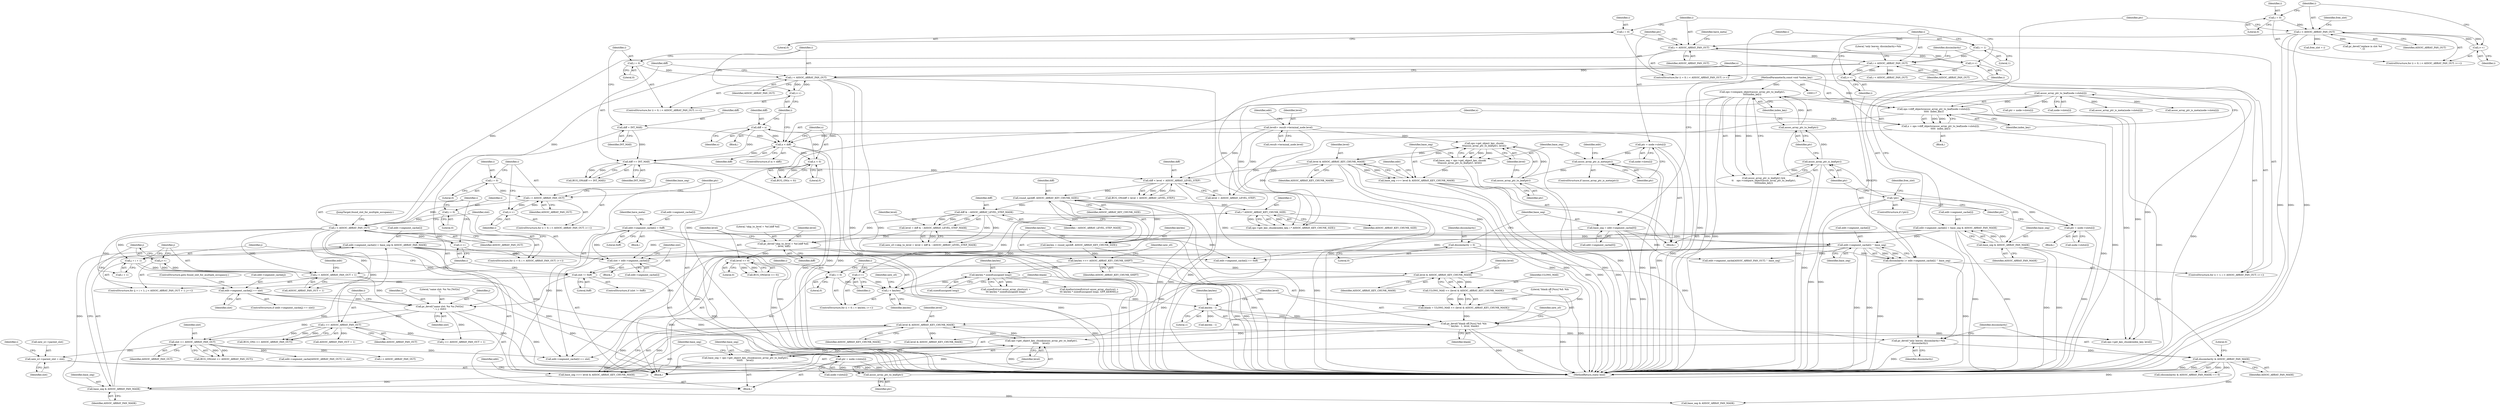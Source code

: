 digraph "0_linux_ea6789980fdaa610d7eb63602c746bf6ec70cd2b@pointer" {
"1000531" [label="(Call,new_n1->parent_slot = slot)"];
"1000528" [label="(Call,slot >= ASSOC_ARRAY_FAN_OUT)"];
"1000512" [label="(Call,pr_devel(\"same slot: %x %x [%02x]\n\", i, j, slot))"];
"1000472" [label="(Call,i < ASSOC_ARRAY_FAN_OUT)"];
"1000475" [label="(Call,i++)"];
"1000469" [label="(Call,i = 0)"];
"1000310" [label="(Call,i < ASSOC_ARRAY_FAN_OUT)"];
"1000307" [label="(Call,i = 0)"];
"1000313" [label="(Call,i++)"];
"1000178" [label="(Call,i < ASSOC_ARRAY_FAN_OUT)"];
"1000181" [label="(Call,i++)"];
"1000175" [label="(Call,i = 0)"];
"1000378" [label="(Call,i < ASSOC_ARRAY_FAN_OUT)"];
"1000375" [label="(Call,i = 1)"];
"1000381" [label="(Call,i++)"];
"1001198" [label="(Call,i < ASSOC_ARRAY_FAN_OUT)"];
"1001201" [label="(Call,i++)"];
"1001195" [label="(Call,i = 0)"];
"1001010" [label="(Call,i < ASSOC_ARRAY_FAN_OUT)"];
"1001007" [label="(Call,i = 0)"];
"1001013" [label="(Call,i++)"];
"1000495" [label="(Call,j < ASSOC_ARRAY_FAN_OUT + 1)"];
"1000490" [label="(Call,j = i + 1)"];
"1000500" [label="(Call,j++)"];
"1000503" [label="(Call,edit->segment_cache[j] == slot)"];
"1000486" [label="(Call,slot != 0xff)"];
"1000478" [label="(Call,slot = edit->segment_cache[i])"];
"1001222" [label="(Call,edit->segment_cache[i] = base_seg & ASSOC_ARRAY_FAN_MASK)"];
"1001228" [label="(Call,base_seg & ASSOC_ARRAY_FAN_MASK)"];
"1001217" [label="(Call,base_seg >>= level & ASSOC_ARRAY_KEY_CHUNK_MASK)"];
"1001211" [label="(Call,base_seg = ops->get_object_key_chunk(assoc_array_ptr_to_leaf(ptr),\n\t\t\t\t\t\t     level))"];
"1001213" [label="(Call,ops->get_object_key_chunk(assoc_array_ptr_to_leaf(ptr),\n\t\t\t\t\t\t     level))"];
"1001214" [label="(Call,assoc_array_ptr_to_leaf(ptr))"];
"1001204" [label="(Call,ptr = node->slots[i])"];
"1001020" [label="(Call,assoc_array_ptr_to_leaf(node->slots[i]))"];
"1001219" [label="(Call,level & ASSOC_ARRAY_KEY_CHUNK_MASK)"];
"1001175" [label="(Call,level & ASSOC_ARRAY_KEY_CHUNK_MASK)"];
"1001148" [label="(Call,level <= 0)"];
"1001143" [label="(Call,pr_devel(\"skip_to_level = %d [diff %d]\n\", level, diff))"];
"1001138" [label="(Call,level = diff & ~ASSOC_ARRAY_LEVEL_STEP_MASK)"];
"1001140" [label="(Call,diff & ~ASSOC_ARRAY_LEVEL_STEP_MASK)"];
"1001051" [label="(Call,round_up(diff, ASSOC_ARRAY_KEY_CHUNK_SIZE))"];
"1001044" [label="(Call,diff < level + ASSOC_ARRAY_LEVEL_STEP)"];
"1001040" [label="(Call,diff == INT_MAX)"];
"1001003" [label="(Call,diff = INT_MAX)"];
"1001028" [label="(Call,x < diff)"];
"1001017" [label="(Call,x = ops->diff_objects(assoc_array_ptr_to_leaf(node->slots[i]),\n\t\t\t\t\t  index_key))"];
"1001019" [label="(Call,ops->diff_objects(assoc_array_ptr_to_leaf(node->slots[i]),\n\t\t\t\t\t  index_key))"];
"1000203" [label="(Call,ops->compare_object(assoc_array_ptr_to_leaf(ptr),\n\t\t\t\t\tindex_key))"];
"1000204" [label="(Call,assoc_array_ptr_to_leaf(ptr))"];
"1000201" [label="(Call,assoc_array_ptr_is_leaf(ptr))"];
"1000192" [label="(Call,!ptr)"];
"1000184" [label="(Call,ptr = node->slots[i])"];
"1000120" [label="(MethodParameterIn,const void *index_key)"];
"1001036" [label="(Call,diff = x)"];
"1001033" [label="(Call,x < 0)"];
"1000346" [label="(Call,level & ASSOC_ARRAY_KEY_CHUNK_MASK)"];
"1000340" [label="(Call,ops->get_object_key_chunk(\n\t\t\tassoc_array_ptr_to_leaf(ptr), level))"];
"1000341" [label="(Call,assoc_array_ptr_to_leaf(ptr))"];
"1000324" [label="(Call,assoc_array_ptr_is_meta(ptr))"];
"1000316" [label="(Call,ptr = node->slots[i])"];
"1000149" [label="(Call,level\t= result->terminal_node.level)"];
"1001178" [label="(Call,pr_devel(\"blank off [%zu] %d: %lx\n\", keylen - 1, level, blank))"];
"1001180" [label="(Call,keylen - 1)"];
"1001155" [label="(Call,i < keylen)"];
"1001158" [label="(Call,i++)"];
"1001168" [label="(Call,i * ASSOC_ARRAY_KEY_CHUNK_SIZE)"];
"1001152" [label="(Call,i = 0)"];
"1001063" [label="(Call,keylen * sizeof(unsigned long))"];
"1001054" [label="(Call,keylen >>= ASSOC_ARRAY_KEY_CHUNK_SHIFT)"];
"1001049" [label="(Call,keylen = round_up(diff, ASSOC_ARRAY_KEY_CHUNK_SIZE))"];
"1001171" [label="(Call,blank = ULONG_MAX << (level & ASSOC_ARRAY_KEY_CHUNK_MASK))"];
"1001173" [label="(Call,ULONG_MAX << (level & ASSOC_ARRAY_KEY_CHUNK_MASK))"];
"1000397" [label="(Call,dissimilarity & ASSOC_ARRAY_FAN_MASK)"];
"1000392" [label="(Call,pr_devel(\"only leaves; dissimilarity=%lx\n\", dissimilarity))"];
"1000364" [label="(Call,dissimilarity = 0)"];
"1000383" [label="(Call,dissimilarity |= edit->segment_cache[i] ^ base_seg)"];
"1000385" [label="(Call,edit->segment_cache[i] ^ base_seg)"];
"1000327" [label="(Call,edit->segment_cache[i] = 0xff)"];
"1000349" [label="(Call,edit->segment_cache[i] = base_seg & ASSOC_ARRAY_FAN_MASK)"];
"1000355" [label="(Call,base_seg & ASSOC_ARRAY_FAN_MASK)"];
"1000344" [label="(Call,base_seg >>= level & ASSOC_ARRAY_KEY_CHUNK_MASK)"];
"1000338" [label="(Call,base_seg = ops->get_object_key_chunk(\n\t\t\tassoc_array_ptr_to_leaf(ptr), level))"];
"1000367" [label="(Call,base_seg = edit->segment_cache[0])"];
"1000518" [label="(Call,i >= ASSOC_ARRAY_FAN_OUT)"];
"1000309" [label="(Literal,0)"];
"1000379" [label="(Identifier,i)"];
"1001168" [label="(Call,i * ASSOC_ARRAY_KEY_CHUNK_SIZE)"];
"1000339" [label="(Identifier,base_seg)"];
"1000311" [label="(Identifier,i)"];
"1000386" [label="(Call,edit->segment_cache[i])"];
"1000516" [label="(Identifier,slot)"];
"1000333" [label="(Literal,0xff)"];
"1000376" [label="(Identifier,i)"];
"1001006" [label="(ControlStructure,for (i = 0; i < ASSOC_ARRAY_FAN_OUT; i++))"];
"1001238" [label="(Call,level & ASSOC_ARRAY_KEY_CHUNK_MASK)"];
"1000486" [label="(Call,slot != 0xff)"];
"1000193" [label="(Identifier,ptr)"];
"1001039" [label="(Call,BUG_ON(diff == INT_MAX))"];
"1001217" [label="(Call,base_seg >>= level & ASSOC_ARRAY_KEY_CHUNK_MASK)"];
"1000183" [label="(Block,)"];
"1000186" [label="(Call,node->slots[i])"];
"1001055" [label="(Identifier,keylen)"];
"1001157" [label="(Identifier,keylen)"];
"1000666" [label="(Call,edit->segment_cache[ASSOC_ARRAY_FAN_OUT] != slot)"];
"1001228" [label="(Call,base_seg & ASSOC_ARRAY_FAN_MASK)"];
"1000335" [label="(Identifier,have_meta)"];
"1001053" [label="(Identifier,ASSOC_ARRAY_KEY_CHUNK_SIZE)"];
"1000330" [label="(Identifier,edit)"];
"1001144" [label="(Literal,\"skip_to_level = %d [diff %d]\n\")"];
"1001145" [label="(Identifier,level)"];
"1001026" [label="(Identifier,index_key)"];
"1000150" [label="(Identifier,level)"];
"1001010" [label="(Call,i < ASSOC_ARRAY_FAN_OUT)"];
"1000382" [label="(Identifier,i)"];
"1000364" [label="(Call,dissimilarity = 0)"];
"1001148" [label="(Call,level <= 0)"];
"1000318" [label="(Call,node->slots[i])"];
"1000346" [label="(Call,level & ASSOC_ARRAY_KEY_CHUNK_MASK)"];
"1001223" [label="(Call,edit->segment_cache[i])"];
"1000374" [label="(ControlStructure,for (i = 1; i < ASSOC_ARRAY_FAN_OUT; i++))"];
"1001194" [label="(ControlStructure,for (i = 0; i < ASSOC_ARRAY_FAN_OUT; i++))"];
"1000181" [label="(Call,i++)"];
"1001219" [label="(Call,level & ASSOC_ARRAY_KEY_CHUNK_MASK)"];
"1000159" [label="(Identifier,edit)"];
"1000343" [label="(Identifier,level)"];
"1001051" [label="(Call,round_up(diff, ASSOC_ARRAY_KEY_CHUNK_SIZE))"];
"1000512" [label="(Call,pr_devel(\"same slot: %x %x [%02x]\n\", i, j, slot))"];
"1001152" [label="(Call,i = 0)"];
"1001146" [label="(Identifier,diff)"];
"1001017" [label="(Call,x = ops->diff_objects(assoc_array_ptr_to_leaf(node->slots[i]),\n\t\t\t\t\t  index_key))"];
"1000517" [label="(Call,BUG_ON(i >= ASSOC_ARRAY_FAN_OUT))"];
"1001173" [label="(Call,ULONG_MAX << (level & ASSOC_ARRAY_KEY_CHUNK_MASK))"];
"1000341" [label="(Call,assoc_array_ptr_to_leaf(ptr))"];
"1001064" [label="(Identifier,keylen)"];
"1000500" [label="(Call,j++)"];
"1001155" [label="(Call,i < keylen)"];
"1000916" [label="(Call,i < ASSOC_ARRAY_FAN_OUT)"];
"1000120" [label="(MethodParameterIn,const void *index_key)"];
"1001158" [label="(Call,i++)"];
"1000488" [label="(Literal,0xff)"];
"1000179" [label="(Identifier,i)"];
"1001215" [label="(Identifier,ptr)"];
"1001019" [label="(Call,ops->diff_objects(assoc_array_ptr_to_leaf(node->slots[i]),\n\t\t\t\t\t  index_key))"];
"1000546" [label="(Call,assoc_array_ptr_is_meta(node->slots[i]))"];
"1001033" [label="(Call,x < 0)"];
"1000739" [label="(Call,edit->segment_cache[i] == 0xff)"];
"1000205" [label="(Identifier,ptr)"];
"1000201" [label="(Call,assoc_array_ptr_is_leaf(ptr))"];
"1000202" [label="(Identifier,ptr)"];
"1001003" [label="(Call,diff = INT_MAX)"];
"1001177" [label="(Identifier,ASSOC_ARRAY_KEY_CHUNK_MASK)"];
"1000404" [label="(Call,edit->segment_cache[ASSOC_ARRAY_FAN_OUT] ^ base_seg)"];
"1001049" [label="(Call,keylen = round_up(diff, ASSOC_ARRAY_KEY_CHUNK_SIZE))"];
"1000347" [label="(Identifier,level)"];
"1000540" [label="(Call,i < ASSOC_ARRAY_FAN_OUT)"];
"1000192" [label="(Call,!ptr)"];
"1000503" [label="(Call,edit->segment_cache[j] == slot)"];
"1001014" [label="(Identifier,i)"];
"1000491" [label="(Identifier,j)"];
"1000470" [label="(Identifier,i)"];
"1000472" [label="(Call,i < ASSOC_ARRAY_FAN_OUT)"];
"1000326" [label="(Block,)"];
"1000504" [label="(Call,edit->segment_cache[j])"];
"1000398" [label="(Identifier,dissimilarity)"];
"1001018" [label="(Identifier,x)"];
"1000393" [label="(Literal,\"only leaves; dissimilarity=%lx\n\")"];
"1000487" [label="(Identifier,slot)"];
"1001143" [label="(Call,pr_devel(\"skip_to_level = %d [diff %d]\n\", level, diff))"];
"1000237" [label="(Identifier,free_slot)"];
"1001211" [label="(Call,base_seg = ops->get_object_key_chunk(assoc_array_ptr_to_leaf(ptr),\n\t\t\t\t\t\t     level))"];
"1000352" [label="(Identifier,edit)"];
"1000383" [label="(Call,dissimilarity |= edit->segment_cache[i] ^ base_seg)"];
"1001214" [label="(Call,assoc_array_ptr_to_leaf(ptr))"];
"1000315" [label="(Block,)"];
"1001041" [label="(Identifier,diff)"];
"1000175" [label="(Call,i = 0)"];
"1000206" [label="(Identifier,index_key)"];
"1000338" [label="(Call,base_seg = ops->get_object_key_chunk(\n\t\t\tassoc_array_ptr_to_leaf(ptr), level))"];
"1001056" [label="(Identifier,ASSOC_ARRAY_KEY_CHUNK_SHIFT)"];
"1001156" [label="(Identifier,i)"];
"1000355" [label="(Call,base_seg & ASSOC_ARRAY_FAN_MASK)"];
"1001199" [label="(Identifier,i)"];
"1000506" [label="(Identifier,edit)"];
"1000485" [label="(ControlStructure,if (slot != 0xff))"];
"1001220" [label="(Identifier,level)"];
"1001202" [label="(Identifier,i)"];
"1000476" [label="(Identifier,i)"];
"1001147" [label="(Call,BUG_ON(level <= 0))"];
"1001197" [label="(Literal,0)"];
"1001043" [label="(Call,BUG_ON(diff < level + ASSOC_ARRAY_LEVEL_STEP))"];
"1001042" [label="(Identifier,INT_MAX)"];
"1001065" [label="(Call,sizeof(unsigned long))"];
"1000528" [label="(Call,slot >= ASSOC_ARRAY_FAN_OUT)"];
"1000312" [label="(Identifier,ASSOC_ARRAY_FAN_OUT)"];
"1000480" [label="(Call,edit->segment_cache[i])"];
"1001178" [label="(Call,pr_devel(\"blank off [%zu] %d: %lx\n\", keylen - 1, level, blank))"];
"1000359" [label="(Identifier,have_meta)"];
"1000502" [label="(ControlStructure,if (edit->segment_cache[j] == slot))"];
"1001176" [label="(Identifier,level)"];
"1001038" [label="(Identifier,x)"];
"1001195" [label="(Call,i = 0)"];
"1000535" [label="(Identifier,slot)"];
"1001201" [label="(Call,i++)"];
"1000196" [label="(Identifier,free_slot)"];
"1000477" [label="(Block,)"];
"1000394" [label="(Identifier,dissimilarity)"];
"1000527" [label="(Call,BUG_ON(slot >= ASSOC_ARRAY_FAN_OUT))"];
"1001183" [label="(Identifier,level)"];
"1000349" [label="(Call,edit->segment_cache[i] = base_seg & ASSOC_ARRAY_FAN_MASK)"];
"1001251" [label="(MethodReturn,static bool)"];
"1000518" [label="(Call,i >= ASSOC_ARRAY_FAN_OUT)"];
"1001190" [label="(Call,keylen - 1)"];
"1001172" [label="(Identifier,blank)"];
"1000377" [label="(Literal,1)"];
"1001054" [label="(Call,keylen >>= ASSOC_ARRAY_KEY_CHUNK_SHIFT)"];
"1001034" [label="(Identifier,x)"];
"1000532" [label="(Call,new_n1->parent_slot)"];
"1001150" [label="(Literal,0)"];
"1000316" [label="(Call,ptr = node->slots[i])"];
"1000368" [label="(Identifier,base_seg)"];
"1001216" [label="(Identifier,level)"];
"1000182" [label="(Identifier,i)"];
"1001063" [label="(Call,keylen * sizeof(unsigned long))"];
"1001213" [label="(Call,ops->get_object_key_chunk(assoc_array_ptr_to_leaf(ptr),\n\t\t\t\t\t\t     level))"];
"1001181" [label="(Identifier,keylen)"];
"1000469" [label="(Call,i = 0)"];
"1000490" [label="(Call,j = i + 1)"];
"1000530" [label="(Identifier,ASSOC_ARRAY_FAN_OUT)"];
"1000489" [label="(ControlStructure,for (j = i + 1; j < ASSOC_ARRAY_FAN_OUT + 1; j++))"];
"1001188" [label="(Identifier,new_s0)"];
"1001036" [label="(Call,diff = x)"];
"1000514" [label="(Identifier,i)"];
"1000327" [label="(Call,edit->segment_cache[i] = 0xff)"];
"1000344" [label="(Call,base_seg >>= level & ASSOC_ARRAY_KEY_CHUNK_MASK)"];
"1001134" [label="(Call,new_s0->skip_to_level = level = diff & ~ASSOC_ARRAY_LEVEL_STEP_MASK)"];
"1000185" [label="(Identifier,ptr)"];
"1001169" [label="(Identifier,i)"];
"1000524" [label="(Call,ASSOC_ARRAY_FAN_OUT + 1)"];
"1001020" [label="(Call,assoc_array_ptr_to_leaf(node->slots[i]))"];
"1001052" [label="(Identifier,diff)"];
"1000492" [label="(Call,i + 1)"];
"1000340" [label="(Call,ops->get_object_key_chunk(\n\t\t\tassoc_array_ptr_to_leaf(ptr), level))"];
"1001179" [label="(Literal,\"blank off [%zu] %d: %lx\n\")"];
"1000400" [label="(Literal,0)"];
"1001196" [label="(Identifier,i)"];
"1001007" [label="(Call,i = 0)"];
"1001037" [label="(Identifier,diff)"];
"1000350" [label="(Call,edit->segment_cache[i])"];
"1000342" [label="(Identifier,ptr)"];
"1000356" [label="(Identifier,base_seg)"];
"1001232" [label="(Identifier,base_seg)"];
"1000122" [label="(Block,)"];
"1001151" [label="(ControlStructure,for (i = 0; i < keylen; i++))"];
"1001050" [label="(Identifier,keylen)"];
"1000531" [label="(Call,new_n1->parent_slot = slot)"];
"1000204" [label="(Call,assoc_array_ptr_to_leaf(ptr))"];
"1000177" [label="(Literal,0)"];
"1001154" [label="(Literal,0)"];
"1000381" [label="(Call,i++)"];
"1000497" [label="(Call,ASSOC_ARRAY_FAN_OUT + 1)"];
"1000399" [label="(Identifier,ASSOC_ARRAY_FAN_MASK)"];
"1000509" [label="(Identifier,slot)"];
"1000522" [label="(Call,j >= ASSOC_ARRAY_FAN_OUT + 1)"];
"1001203" [label="(Block,)"];
"1000357" [label="(Identifier,ASSOC_ARRAY_FAN_MASK)"];
"1000184" [label="(Call,ptr = node->slots[i])"];
"1001198" [label="(Call,i < ASSOC_ARRAY_FAN_OUT)"];
"1000473" [label="(Identifier,i)"];
"1001060" [label="(Call,sizeof(struct assoc_array_shortcut) +\n\t\t\t keylen * sizeof(unsigned long))"];
"1000520" [label="(Identifier,ASSOC_ARRAY_FAN_OUT)"];
"1000511" [label="(JumpTarget,found_slot_for_multiple_occupancy:)"];
"1000195" [label="(Call,free_slot = i)"];
"1001012" [label="(Identifier,ASSOC_ARRAY_FAN_OUT)"];
"1000314" [label="(Identifier,i)"];
"1000174" [label="(ControlStructure,for (i = 0; i < ASSOC_ARRAY_FAN_OUT; i++))"];
"1000208" [label="(Call,pr_devel(\"replace in slot %d\n\", i))"];
"1000474" [label="(Identifier,ASSOC_ARRAY_FAN_OUT)"];
"1001045" [label="(Identifier,diff)"];
"1000308" [label="(Identifier,i)"];
"1000324" [label="(Call,assoc_array_ptr_is_meta(ptr))"];
"1000519" [label="(Identifier,i)"];
"1001218" [label="(Identifier,base_seg)"];
"1001140" [label="(Call,diff & ~ASSOC_ARRAY_LEVEL_STEP_MASK)"];
"1000397" [label="(Call,dissimilarity & ASSOC_ARRAY_FAN_MASK)"];
"1000538" [label="(Identifier,i)"];
"1000496" [label="(Identifier,j)"];
"1000191" [label="(ControlStructure,if (!ptr))"];
"1001032" [label="(Call,BUG_ON(x < 0))"];
"1000323" [label="(ControlStructure,if (assoc_array_ptr_is_meta(ptr)))"];
"1001163" [label="(Identifier,new_s0)"];
"1000605" [label="(Call,assoc_array_ptr_is_meta(node->slots[i]))"];
"1000149" [label="(Call,level\t= result->terminal_node.level)"];
"1001221" [label="(Identifier,ASSOC_ARRAY_KEY_CHUNK_MASK)"];
"1000151" [label="(Call,result->terminal_node.level)"];
"1000365" [label="(Identifier,dissimilarity)"];
"1001180" [label="(Call,keylen - 1)"];
"1001011" [label="(Identifier,i)"];
"1000479" [label="(Identifier,slot)"];
"1001205" [label="(Identifier,ptr)"];
"1000313" [label="(Call,i++)"];
"1001233" [label="(Call,ops->get_key_chunk(index_key, level))"];
"1001142" [label="(Identifier,~ASSOC_ARRAY_LEVEL_STEP_MASK)"];
"1000366" [label="(Literal,0)"];
"1001030" [label="(Identifier,diff)"];
"1000513" [label="(Literal,\"same slot: %x %x [%02x]\n\")"];
"1000369" [label="(Call,edit->segment_cache[0])"];
"1001225" [label="(Identifier,edit)"];
"1001166" [label="(Call,ops->get_key_chunk(index_key, i * ASSOC_ARRAY_KEY_CHUNK_SIZE))"];
"1001141" [label="(Identifier,diff)"];
"1001200" [label="(Identifier,ASSOC_ARRAY_FAN_OUT)"];
"1001013" [label="(Call,i++)"];
"1000203" [label="(Call,ops->compare_object(assoc_array_ptr_to_leaf(ptr),\n\t\t\t\t\tindex_key))"];
"1001009" [label="(Literal,0)"];
"1001230" [label="(Identifier,ASSOC_ARRAY_FAN_MASK)"];
"1000495" [label="(Call,j < ASSOC_ARRAY_FAN_OUT + 1)"];
"1001212" [label="(Identifier,base_seg)"];
"1001029" [label="(Identifier,x)"];
"1001184" [label="(Identifier,blank)"];
"1000317" [label="(Identifier,ptr)"];
"1001247" [label="(Call,base_seg & ASSOC_ARRAY_FAN_MASK)"];
"1000348" [label="(Identifier,ASSOC_ARRAY_KEY_CHUNK_MASK)"];
"1001149" [label="(Identifier,level)"];
"1000747" [label="(Call,ptr = node->slots[i])"];
"1001031" [label="(Block,)"];
"1000510" [label="(ControlStructure,goto found_slot_for_multiple_occupancy;)"];
"1000515" [label="(Identifier,j)"];
"1000380" [label="(Identifier,ASSOC_ARRAY_FAN_OUT)"];
"1001138" [label="(Call,level = diff & ~ASSOC_ARRAY_LEVEL_STEP_MASK)"];
"1000306" [label="(ControlStructure,for (i = 0; i < ASSOC_ARRAY_FAN_OUT; i++))"];
"1001222" [label="(Call,edit->segment_cache[i] = base_seg & ASSOC_ARRAY_FAN_MASK)"];
"1000176" [label="(Identifier,i)"];
"1001035" [label="(Literal,0)"];
"1001021" [label="(Call,node->slots[i])"];
"1000529" [label="(Identifier,slot)"];
"1000385" [label="(Call,edit->segment_cache[i] ^ base_seg)"];
"1001028" [label="(Call,x < diff)"];
"1001171" [label="(Call,blank = ULONG_MAX << (level & ASSOC_ARRAY_KEY_CHUNK_MASK))"];
"1001182" [label="(Literal,1)"];
"1001159" [label="(Identifier,i)"];
"1000180" [label="(Identifier,ASSOC_ARRAY_FAN_OUT)"];
"1000325" [label="(Identifier,ptr)"];
"1000391" [label="(Identifier,base_seg)"];
"1001015" [label="(Block,)"];
"1000378" [label="(Call,i < ASSOC_ARRAY_FAN_OUT)"];
"1001175" [label="(Call,level & ASSOC_ARRAY_KEY_CHUNK_MASK)"];
"1000478" [label="(Call,slot = edit->segment_cache[i])"];
"1001044" [label="(Call,diff < level + ASSOC_ARRAY_LEVEL_STEP)"];
"1000384" [label="(Identifier,dissimilarity)"];
"1000178" [label="(Call,i < ASSOC_ARRAY_FAN_OUT)"];
"1001170" [label="(Identifier,ASSOC_ARRAY_KEY_CHUNK_SIZE)"];
"1001229" [label="(Identifier,base_seg)"];
"1001204" [label="(Call,ptr = node->slots[i])"];
"1000396" [label="(Call,(dissimilarity & ASSOC_ARRAY_FAN_MASK) == 0)"];
"1000375" [label="(Call,i = 1)"];
"1000307" [label="(Call,i = 0)"];
"1000468" [label="(ControlStructure,for (i = 0; i < ASSOC_ARRAY_FAN_OUT; i++))"];
"1000328" [label="(Call,edit->segment_cache[i])"];
"1000367" [label="(Call,base_seg = edit->segment_cache[0])"];
"1000613" [label="(Call,edit->segment_cache[i] == slot)"];
"1000501" [label="(Identifier,j)"];
"1001046" [label="(Call,level + ASSOC_ARRAY_LEVEL_STEP)"];
"1001058" [label="(Identifier,new_s0)"];
"1001004" [label="(Identifier,diff)"];
"1000471" [label="(Literal,0)"];
"1001040" [label="(Call,diff == INT_MAX)"];
"1001005" [label="(Identifier,INT_MAX)"];
"1001027" [label="(ControlStructure,if (x < diff))"];
"1001059" [label="(Call,kzalloc(sizeof(struct assoc_array_shortcut) +\n\t\t\t keylen * sizeof(unsigned long), GFP_KERNEL))"];
"1001008" [label="(Identifier,i)"];
"1001206" [label="(Call,node->slots[i])"];
"1000475" [label="(Call,i++)"];
"1001139" [label="(Identifier,level)"];
"1001174" [label="(Identifier,ULONG_MAX)"];
"1000310" [label="(Call,i < ASSOC_ARRAY_FAN_OUT)"];
"1001153" [label="(Identifier,i)"];
"1000200" [label="(Call,assoc_array_ptr_is_leaf(ptr) &&\n\t\t    ops->compare_object(assoc_array_ptr_to_leaf(ptr),\n\t\t\t\t\tindex_key))"];
"1000345" [label="(Identifier,base_seg)"];
"1000392" [label="(Call,pr_devel(\"only leaves; dissimilarity=%lx\n\", dissimilarity))"];
"1000531" -> "1000122"  [label="AST: "];
"1000531" -> "1000535"  [label="CFG: "];
"1000532" -> "1000531"  [label="AST: "];
"1000535" -> "1000531"  [label="AST: "];
"1000538" -> "1000531"  [label="CFG: "];
"1000531" -> "1001251"  [label="DDG: "];
"1000528" -> "1000531"  [label="DDG: "];
"1000528" -> "1000527"  [label="AST: "];
"1000528" -> "1000530"  [label="CFG: "];
"1000529" -> "1000528"  [label="AST: "];
"1000530" -> "1000528"  [label="AST: "];
"1000527" -> "1000528"  [label="CFG: "];
"1000528" -> "1000527"  [label="DDG: "];
"1000528" -> "1000527"  [label="DDG: "];
"1000512" -> "1000528"  [label="DDG: "];
"1000518" -> "1000528"  [label="DDG: "];
"1000528" -> "1000540"  [label="DDG: "];
"1000528" -> "1000613"  [label="DDG: "];
"1000528" -> "1000666"  [label="DDG: "];
"1000512" -> "1000122"  [label="AST: "];
"1000512" -> "1000516"  [label="CFG: "];
"1000513" -> "1000512"  [label="AST: "];
"1000514" -> "1000512"  [label="AST: "];
"1000515" -> "1000512"  [label="AST: "];
"1000516" -> "1000512"  [label="AST: "];
"1000519" -> "1000512"  [label="CFG: "];
"1000512" -> "1001251"  [label="DDG: "];
"1000472" -> "1000512"  [label="DDG: "];
"1000495" -> "1000512"  [label="DDG: "];
"1000503" -> "1000512"  [label="DDG: "];
"1000486" -> "1000512"  [label="DDG: "];
"1000512" -> "1000518"  [label="DDG: "];
"1000512" -> "1000522"  [label="DDG: "];
"1000472" -> "1000468"  [label="AST: "];
"1000472" -> "1000474"  [label="CFG: "];
"1000473" -> "1000472"  [label="AST: "];
"1000474" -> "1000472"  [label="AST: "];
"1000479" -> "1000472"  [label="CFG: "];
"1000511" -> "1000472"  [label="CFG: "];
"1000475" -> "1000472"  [label="DDG: "];
"1000469" -> "1000472"  [label="DDG: "];
"1000310" -> "1000472"  [label="DDG: "];
"1000378" -> "1000472"  [label="DDG: "];
"1001198" -> "1000472"  [label="DDG: "];
"1000472" -> "1000475"  [label="DDG: "];
"1000472" -> "1000490"  [label="DDG: "];
"1000472" -> "1000492"  [label="DDG: "];
"1000472" -> "1000495"  [label="DDG: "];
"1000472" -> "1000497"  [label="DDG: "];
"1000472" -> "1000518"  [label="DDG: "];
"1000475" -> "1000468"  [label="AST: "];
"1000475" -> "1000476"  [label="CFG: "];
"1000476" -> "1000475"  [label="AST: "];
"1000473" -> "1000475"  [label="CFG: "];
"1000469" -> "1000468"  [label="AST: "];
"1000469" -> "1000471"  [label="CFG: "];
"1000470" -> "1000469"  [label="AST: "];
"1000471" -> "1000469"  [label="AST: "];
"1000473" -> "1000469"  [label="CFG: "];
"1000310" -> "1000306"  [label="AST: "];
"1000310" -> "1000312"  [label="CFG: "];
"1000311" -> "1000310"  [label="AST: "];
"1000312" -> "1000310"  [label="AST: "];
"1000317" -> "1000310"  [label="CFG: "];
"1000359" -> "1000310"  [label="CFG: "];
"1000307" -> "1000310"  [label="DDG: "];
"1000313" -> "1000310"  [label="DDG: "];
"1000178" -> "1000310"  [label="DDG: "];
"1000310" -> "1000313"  [label="DDG: "];
"1000310" -> "1000378"  [label="DDG: "];
"1000307" -> "1000306"  [label="AST: "];
"1000307" -> "1000309"  [label="CFG: "];
"1000308" -> "1000307"  [label="AST: "];
"1000309" -> "1000307"  [label="AST: "];
"1000311" -> "1000307"  [label="CFG: "];
"1000313" -> "1000306"  [label="AST: "];
"1000313" -> "1000314"  [label="CFG: "];
"1000314" -> "1000313"  [label="AST: "];
"1000311" -> "1000313"  [label="CFG: "];
"1000178" -> "1000174"  [label="AST: "];
"1000178" -> "1000180"  [label="CFG: "];
"1000179" -> "1000178"  [label="AST: "];
"1000180" -> "1000178"  [label="AST: "];
"1000185" -> "1000178"  [label="CFG: "];
"1000237" -> "1000178"  [label="CFG: "];
"1000178" -> "1001251"  [label="DDG: "];
"1000178" -> "1001251"  [label="DDG: "];
"1000178" -> "1001251"  [label="DDG: "];
"1000181" -> "1000178"  [label="DDG: "];
"1000175" -> "1000178"  [label="DDG: "];
"1000178" -> "1000181"  [label="DDG: "];
"1000178" -> "1000195"  [label="DDG: "];
"1000178" -> "1000208"  [label="DDG: "];
"1000181" -> "1000174"  [label="AST: "];
"1000181" -> "1000182"  [label="CFG: "];
"1000182" -> "1000181"  [label="AST: "];
"1000179" -> "1000181"  [label="CFG: "];
"1000175" -> "1000174"  [label="AST: "];
"1000175" -> "1000177"  [label="CFG: "];
"1000176" -> "1000175"  [label="AST: "];
"1000177" -> "1000175"  [label="AST: "];
"1000179" -> "1000175"  [label="CFG: "];
"1000378" -> "1000374"  [label="AST: "];
"1000378" -> "1000380"  [label="CFG: "];
"1000379" -> "1000378"  [label="AST: "];
"1000380" -> "1000378"  [label="AST: "];
"1000384" -> "1000378"  [label="CFG: "];
"1000393" -> "1000378"  [label="CFG: "];
"1000375" -> "1000378"  [label="DDG: "];
"1000381" -> "1000378"  [label="DDG: "];
"1000378" -> "1000381"  [label="DDG: "];
"1000378" -> "1000916"  [label="DDG: "];
"1000378" -> "1001010"  [label="DDG: "];
"1000375" -> "1000374"  [label="AST: "];
"1000375" -> "1000377"  [label="CFG: "];
"1000376" -> "1000375"  [label="AST: "];
"1000377" -> "1000375"  [label="AST: "];
"1000379" -> "1000375"  [label="CFG: "];
"1000381" -> "1000374"  [label="AST: "];
"1000381" -> "1000382"  [label="CFG: "];
"1000382" -> "1000381"  [label="AST: "];
"1000379" -> "1000381"  [label="CFG: "];
"1001198" -> "1001194"  [label="AST: "];
"1001198" -> "1001200"  [label="CFG: "];
"1001199" -> "1001198"  [label="AST: "];
"1001200" -> "1001198"  [label="AST: "];
"1001205" -> "1001198"  [label="CFG: "];
"1001232" -> "1001198"  [label="CFG: "];
"1001201" -> "1001198"  [label="DDG: "];
"1001195" -> "1001198"  [label="DDG: "];
"1001010" -> "1001198"  [label="DDG: "];
"1001198" -> "1001201"  [label="DDG: "];
"1001201" -> "1001194"  [label="AST: "];
"1001201" -> "1001202"  [label="CFG: "];
"1001202" -> "1001201"  [label="AST: "];
"1001199" -> "1001201"  [label="CFG: "];
"1001195" -> "1001194"  [label="AST: "];
"1001195" -> "1001197"  [label="CFG: "];
"1001196" -> "1001195"  [label="AST: "];
"1001197" -> "1001195"  [label="AST: "];
"1001199" -> "1001195"  [label="CFG: "];
"1001010" -> "1001006"  [label="AST: "];
"1001010" -> "1001012"  [label="CFG: "];
"1001011" -> "1001010"  [label="AST: "];
"1001012" -> "1001010"  [label="AST: "];
"1001018" -> "1001010"  [label="CFG: "];
"1001041" -> "1001010"  [label="CFG: "];
"1001010" -> "1001251"  [label="DDG: "];
"1001010" -> "1001251"  [label="DDG: "];
"1001010" -> "1001251"  [label="DDG: "];
"1001007" -> "1001010"  [label="DDG: "];
"1001013" -> "1001010"  [label="DDG: "];
"1001010" -> "1001013"  [label="DDG: "];
"1001007" -> "1001006"  [label="AST: "];
"1001007" -> "1001009"  [label="CFG: "];
"1001008" -> "1001007"  [label="AST: "];
"1001009" -> "1001007"  [label="AST: "];
"1001011" -> "1001007"  [label="CFG: "];
"1001013" -> "1001006"  [label="AST: "];
"1001013" -> "1001014"  [label="CFG: "];
"1001014" -> "1001013"  [label="AST: "];
"1001011" -> "1001013"  [label="CFG: "];
"1000495" -> "1000489"  [label="AST: "];
"1000495" -> "1000497"  [label="CFG: "];
"1000496" -> "1000495"  [label="AST: "];
"1000497" -> "1000495"  [label="AST: "];
"1000506" -> "1000495"  [label="CFG: "];
"1000476" -> "1000495"  [label="CFG: "];
"1000495" -> "1001251"  [label="DDG: "];
"1000490" -> "1000495"  [label="DDG: "];
"1000500" -> "1000495"  [label="DDG: "];
"1000495" -> "1000500"  [label="DDG: "];
"1000490" -> "1000489"  [label="AST: "];
"1000490" -> "1000492"  [label="CFG: "];
"1000491" -> "1000490"  [label="AST: "];
"1000492" -> "1000490"  [label="AST: "];
"1000496" -> "1000490"  [label="CFG: "];
"1000490" -> "1001251"  [label="DDG: "];
"1000500" -> "1000489"  [label="AST: "];
"1000500" -> "1000501"  [label="CFG: "];
"1000501" -> "1000500"  [label="AST: "];
"1000496" -> "1000500"  [label="CFG: "];
"1000503" -> "1000502"  [label="AST: "];
"1000503" -> "1000509"  [label="CFG: "];
"1000504" -> "1000503"  [label="AST: "];
"1000509" -> "1000503"  [label="AST: "];
"1000510" -> "1000503"  [label="CFG: "];
"1000501" -> "1000503"  [label="CFG: "];
"1000503" -> "1001251"  [label="DDG: "];
"1000503" -> "1001251"  [label="DDG: "];
"1000486" -> "1000503"  [label="DDG: "];
"1000486" -> "1000485"  [label="AST: "];
"1000486" -> "1000488"  [label="CFG: "];
"1000487" -> "1000486"  [label="AST: "];
"1000488" -> "1000486"  [label="AST: "];
"1000491" -> "1000486"  [label="CFG: "];
"1000476" -> "1000486"  [label="CFG: "];
"1000486" -> "1001251"  [label="DDG: "];
"1000478" -> "1000486"  [label="DDG: "];
"1000478" -> "1000477"  [label="AST: "];
"1000478" -> "1000480"  [label="CFG: "];
"1000479" -> "1000478"  [label="AST: "];
"1000480" -> "1000478"  [label="AST: "];
"1000487" -> "1000478"  [label="CFG: "];
"1000478" -> "1001251"  [label="DDG: "];
"1001222" -> "1000478"  [label="DDG: "];
"1000327" -> "1000478"  [label="DDG: "];
"1000349" -> "1000478"  [label="DDG: "];
"1000385" -> "1000478"  [label="DDG: "];
"1001222" -> "1001203"  [label="AST: "];
"1001222" -> "1001228"  [label="CFG: "];
"1001223" -> "1001222"  [label="AST: "];
"1001228" -> "1001222"  [label="AST: "];
"1001202" -> "1001222"  [label="CFG: "];
"1001222" -> "1001251"  [label="DDG: "];
"1001222" -> "1000613"  [label="DDG: "];
"1001222" -> "1000739"  [label="DDG: "];
"1001228" -> "1001222"  [label="DDG: "];
"1001228" -> "1001222"  [label="DDG: "];
"1001228" -> "1001230"  [label="CFG: "];
"1001229" -> "1001228"  [label="AST: "];
"1001230" -> "1001228"  [label="AST: "];
"1001217" -> "1001228"  [label="DDG: "];
"1000397" -> "1001228"  [label="DDG: "];
"1001228" -> "1001247"  [label="DDG: "];
"1001217" -> "1001203"  [label="AST: "];
"1001217" -> "1001219"  [label="CFG: "];
"1001218" -> "1001217"  [label="AST: "];
"1001219" -> "1001217"  [label="AST: "];
"1001225" -> "1001217"  [label="CFG: "];
"1001211" -> "1001217"  [label="DDG: "];
"1001219" -> "1001217"  [label="DDG: "];
"1001219" -> "1001217"  [label="DDG: "];
"1001211" -> "1001203"  [label="AST: "];
"1001211" -> "1001213"  [label="CFG: "];
"1001212" -> "1001211"  [label="AST: "];
"1001213" -> "1001211"  [label="AST: "];
"1001218" -> "1001211"  [label="CFG: "];
"1001211" -> "1001251"  [label="DDG: "];
"1001213" -> "1001211"  [label="DDG: "];
"1001213" -> "1001211"  [label="DDG: "];
"1001213" -> "1001216"  [label="CFG: "];
"1001214" -> "1001213"  [label="AST: "];
"1001216" -> "1001213"  [label="AST: "];
"1001213" -> "1001251"  [label="DDG: "];
"1001214" -> "1001213"  [label="DDG: "];
"1001219" -> "1001213"  [label="DDG: "];
"1001178" -> "1001213"  [label="DDG: "];
"1001213" -> "1001219"  [label="DDG: "];
"1001214" -> "1001215"  [label="CFG: "];
"1001215" -> "1001214"  [label="AST: "];
"1001216" -> "1001214"  [label="CFG: "];
"1001204" -> "1001214"  [label="DDG: "];
"1001204" -> "1001203"  [label="AST: "];
"1001204" -> "1001206"  [label="CFG: "];
"1001205" -> "1001204"  [label="AST: "];
"1001206" -> "1001204"  [label="AST: "];
"1001212" -> "1001204"  [label="CFG: "];
"1001204" -> "1001251"  [label="DDG: "];
"1001020" -> "1001204"  [label="DDG: "];
"1001020" -> "1001019"  [label="AST: "];
"1001020" -> "1001021"  [label="CFG: "];
"1001021" -> "1001020"  [label="AST: "];
"1001026" -> "1001020"  [label="CFG: "];
"1001020" -> "1001251"  [label="DDG: "];
"1001020" -> "1000546"  [label="DDG: "];
"1001020" -> "1000605"  [label="DDG: "];
"1001020" -> "1000747"  [label="DDG: "];
"1001020" -> "1001019"  [label="DDG: "];
"1001219" -> "1001221"  [label="CFG: "];
"1001220" -> "1001219"  [label="AST: "];
"1001221" -> "1001219"  [label="AST: "];
"1001175" -> "1001219"  [label="DDG: "];
"1001219" -> "1001233"  [label="DDG: "];
"1001219" -> "1001238"  [label="DDG: "];
"1001175" -> "1001173"  [label="AST: "];
"1001175" -> "1001177"  [label="CFG: "];
"1001176" -> "1001175"  [label="AST: "];
"1001177" -> "1001175"  [label="AST: "];
"1001173" -> "1001175"  [label="CFG: "];
"1001175" -> "1001173"  [label="DDG: "];
"1001175" -> "1001173"  [label="DDG: "];
"1001148" -> "1001175"  [label="DDG: "];
"1000346" -> "1001175"  [label="DDG: "];
"1001175" -> "1001178"  [label="DDG: "];
"1001175" -> "1001238"  [label="DDG: "];
"1001148" -> "1001147"  [label="AST: "];
"1001148" -> "1001150"  [label="CFG: "];
"1001149" -> "1001148"  [label="AST: "];
"1001150" -> "1001148"  [label="AST: "];
"1001147" -> "1001148"  [label="CFG: "];
"1001148" -> "1001147"  [label="DDG: "];
"1001148" -> "1001147"  [label="DDG: "];
"1001143" -> "1001148"  [label="DDG: "];
"1001143" -> "1000122"  [label="AST: "];
"1001143" -> "1001146"  [label="CFG: "];
"1001144" -> "1001143"  [label="AST: "];
"1001145" -> "1001143"  [label="AST: "];
"1001146" -> "1001143"  [label="AST: "];
"1001149" -> "1001143"  [label="CFG: "];
"1001143" -> "1001251"  [label="DDG: "];
"1001143" -> "1001251"  [label="DDG: "];
"1001138" -> "1001143"  [label="DDG: "];
"1001140" -> "1001143"  [label="DDG: "];
"1001138" -> "1001134"  [label="AST: "];
"1001138" -> "1001140"  [label="CFG: "];
"1001139" -> "1001138"  [label="AST: "];
"1001140" -> "1001138"  [label="AST: "];
"1001134" -> "1001138"  [label="CFG: "];
"1001138" -> "1001251"  [label="DDG: "];
"1001138" -> "1001134"  [label="DDG: "];
"1001140" -> "1001138"  [label="DDG: "];
"1001140" -> "1001138"  [label="DDG: "];
"1001140" -> "1001142"  [label="CFG: "];
"1001141" -> "1001140"  [label="AST: "];
"1001142" -> "1001140"  [label="AST: "];
"1001140" -> "1001251"  [label="DDG: "];
"1001140" -> "1001134"  [label="DDG: "];
"1001140" -> "1001134"  [label="DDG: "];
"1001051" -> "1001140"  [label="DDG: "];
"1001051" -> "1001049"  [label="AST: "];
"1001051" -> "1001053"  [label="CFG: "];
"1001052" -> "1001051"  [label="AST: "];
"1001053" -> "1001051"  [label="AST: "];
"1001049" -> "1001051"  [label="CFG: "];
"1001051" -> "1001251"  [label="DDG: "];
"1001051" -> "1001251"  [label="DDG: "];
"1001051" -> "1001049"  [label="DDG: "];
"1001051" -> "1001049"  [label="DDG: "];
"1001044" -> "1001051"  [label="DDG: "];
"1001051" -> "1001168"  [label="DDG: "];
"1001044" -> "1001043"  [label="AST: "];
"1001044" -> "1001046"  [label="CFG: "];
"1001045" -> "1001044"  [label="AST: "];
"1001046" -> "1001044"  [label="AST: "];
"1001043" -> "1001044"  [label="CFG: "];
"1001044" -> "1001251"  [label="DDG: "];
"1001044" -> "1001043"  [label="DDG: "];
"1001044" -> "1001043"  [label="DDG: "];
"1001040" -> "1001044"  [label="DDG: "];
"1000346" -> "1001044"  [label="DDG: "];
"1000149" -> "1001044"  [label="DDG: "];
"1001040" -> "1001039"  [label="AST: "];
"1001040" -> "1001042"  [label="CFG: "];
"1001041" -> "1001040"  [label="AST: "];
"1001042" -> "1001040"  [label="AST: "];
"1001039" -> "1001040"  [label="CFG: "];
"1001040" -> "1001251"  [label="DDG: "];
"1001040" -> "1001039"  [label="DDG: "];
"1001040" -> "1001039"  [label="DDG: "];
"1001003" -> "1001040"  [label="DDG: "];
"1001028" -> "1001040"  [label="DDG: "];
"1001036" -> "1001040"  [label="DDG: "];
"1001003" -> "1000122"  [label="AST: "];
"1001003" -> "1001005"  [label="CFG: "];
"1001004" -> "1001003"  [label="AST: "];
"1001005" -> "1001003"  [label="AST: "];
"1001008" -> "1001003"  [label="CFG: "];
"1001003" -> "1001028"  [label="DDG: "];
"1001028" -> "1001027"  [label="AST: "];
"1001028" -> "1001030"  [label="CFG: "];
"1001029" -> "1001028"  [label="AST: "];
"1001030" -> "1001028"  [label="AST: "];
"1001034" -> "1001028"  [label="CFG: "];
"1001014" -> "1001028"  [label="CFG: "];
"1001028" -> "1001251"  [label="DDG: "];
"1001028" -> "1001251"  [label="DDG: "];
"1001017" -> "1001028"  [label="DDG: "];
"1001036" -> "1001028"  [label="DDG: "];
"1001028" -> "1001033"  [label="DDG: "];
"1001017" -> "1001015"  [label="AST: "];
"1001017" -> "1001019"  [label="CFG: "];
"1001018" -> "1001017"  [label="AST: "];
"1001019" -> "1001017"  [label="AST: "];
"1001029" -> "1001017"  [label="CFG: "];
"1001017" -> "1001251"  [label="DDG: "];
"1001019" -> "1001017"  [label="DDG: "];
"1001019" -> "1001017"  [label="DDG: "];
"1001019" -> "1001026"  [label="CFG: "];
"1001026" -> "1001019"  [label="AST: "];
"1001019" -> "1001251"  [label="DDG: "];
"1001019" -> "1001251"  [label="DDG: "];
"1000203" -> "1001019"  [label="DDG: "];
"1000120" -> "1001019"  [label="DDG: "];
"1001019" -> "1001166"  [label="DDG: "];
"1001019" -> "1001233"  [label="DDG: "];
"1000203" -> "1000200"  [label="AST: "];
"1000203" -> "1000206"  [label="CFG: "];
"1000204" -> "1000203"  [label="AST: "];
"1000206" -> "1000203"  [label="AST: "];
"1000200" -> "1000203"  [label="CFG: "];
"1000203" -> "1001251"  [label="DDG: "];
"1000203" -> "1001251"  [label="DDG: "];
"1000203" -> "1000200"  [label="DDG: "];
"1000203" -> "1000200"  [label="DDG: "];
"1000204" -> "1000203"  [label="DDG: "];
"1000120" -> "1000203"  [label="DDG: "];
"1000203" -> "1001166"  [label="DDG: "];
"1000203" -> "1001233"  [label="DDG: "];
"1000204" -> "1000205"  [label="CFG: "];
"1000205" -> "1000204"  [label="AST: "];
"1000206" -> "1000204"  [label="CFG: "];
"1000204" -> "1001251"  [label="DDG: "];
"1000201" -> "1000204"  [label="DDG: "];
"1000201" -> "1000200"  [label="AST: "];
"1000201" -> "1000202"  [label="CFG: "];
"1000202" -> "1000201"  [label="AST: "];
"1000205" -> "1000201"  [label="CFG: "];
"1000200" -> "1000201"  [label="CFG: "];
"1000201" -> "1001251"  [label="DDG: "];
"1000201" -> "1000200"  [label="DDG: "];
"1000192" -> "1000201"  [label="DDG: "];
"1000192" -> "1000191"  [label="AST: "];
"1000192" -> "1000193"  [label="CFG: "];
"1000193" -> "1000192"  [label="AST: "];
"1000196" -> "1000192"  [label="CFG: "];
"1000202" -> "1000192"  [label="CFG: "];
"1000192" -> "1001251"  [label="DDG: "];
"1000192" -> "1001251"  [label="DDG: "];
"1000184" -> "1000192"  [label="DDG: "];
"1000184" -> "1000183"  [label="AST: "];
"1000184" -> "1000186"  [label="CFG: "];
"1000185" -> "1000184"  [label="AST: "];
"1000186" -> "1000184"  [label="AST: "];
"1000193" -> "1000184"  [label="CFG: "];
"1000184" -> "1001251"  [label="DDG: "];
"1000120" -> "1000117"  [label="AST: "];
"1000120" -> "1001251"  [label="DDG: "];
"1000120" -> "1001166"  [label="DDG: "];
"1000120" -> "1001233"  [label="DDG: "];
"1001036" -> "1001031"  [label="AST: "];
"1001036" -> "1001038"  [label="CFG: "];
"1001037" -> "1001036"  [label="AST: "];
"1001038" -> "1001036"  [label="AST: "];
"1001014" -> "1001036"  [label="CFG: "];
"1001036" -> "1001251"  [label="DDG: "];
"1001033" -> "1001036"  [label="DDG: "];
"1001033" -> "1001032"  [label="AST: "];
"1001033" -> "1001035"  [label="CFG: "];
"1001034" -> "1001033"  [label="AST: "];
"1001035" -> "1001033"  [label="AST: "];
"1001032" -> "1001033"  [label="CFG: "];
"1001033" -> "1001032"  [label="DDG: "];
"1001033" -> "1001032"  [label="DDG: "];
"1000346" -> "1000344"  [label="AST: "];
"1000346" -> "1000348"  [label="CFG: "];
"1000347" -> "1000346"  [label="AST: "];
"1000348" -> "1000346"  [label="AST: "];
"1000344" -> "1000346"  [label="CFG: "];
"1000346" -> "1001251"  [label="DDG: "];
"1000346" -> "1001251"  [label="DDG: "];
"1000346" -> "1000340"  [label="DDG: "];
"1000346" -> "1000344"  [label="DDG: "];
"1000346" -> "1000344"  [label="DDG: "];
"1000340" -> "1000346"  [label="DDG: "];
"1000346" -> "1001046"  [label="DDG: "];
"1000340" -> "1000338"  [label="AST: "];
"1000340" -> "1000343"  [label="CFG: "];
"1000341" -> "1000340"  [label="AST: "];
"1000343" -> "1000340"  [label="AST: "];
"1000338" -> "1000340"  [label="CFG: "];
"1000340" -> "1001251"  [label="DDG: "];
"1000340" -> "1000338"  [label="DDG: "];
"1000340" -> "1000338"  [label="DDG: "];
"1000341" -> "1000340"  [label="DDG: "];
"1000149" -> "1000340"  [label="DDG: "];
"1000341" -> "1000342"  [label="CFG: "];
"1000342" -> "1000341"  [label="AST: "];
"1000343" -> "1000341"  [label="CFG: "];
"1000341" -> "1001251"  [label="DDG: "];
"1000324" -> "1000341"  [label="DDG: "];
"1000324" -> "1000323"  [label="AST: "];
"1000324" -> "1000325"  [label="CFG: "];
"1000325" -> "1000324"  [label="AST: "];
"1000330" -> "1000324"  [label="CFG: "];
"1000339" -> "1000324"  [label="CFG: "];
"1000324" -> "1001251"  [label="DDG: "];
"1000324" -> "1001251"  [label="DDG: "];
"1000316" -> "1000324"  [label="DDG: "];
"1000316" -> "1000315"  [label="AST: "];
"1000316" -> "1000318"  [label="CFG: "];
"1000317" -> "1000316"  [label="AST: "];
"1000318" -> "1000316"  [label="AST: "];
"1000325" -> "1000316"  [label="CFG: "];
"1000316" -> "1001251"  [label="DDG: "];
"1000149" -> "1000122"  [label="AST: "];
"1000149" -> "1000151"  [label="CFG: "];
"1000150" -> "1000149"  [label="AST: "];
"1000151" -> "1000149"  [label="AST: "];
"1000159" -> "1000149"  [label="CFG: "];
"1000149" -> "1001251"  [label="DDG: "];
"1000149" -> "1001251"  [label="DDG: "];
"1000149" -> "1001046"  [label="DDG: "];
"1001178" -> "1000122"  [label="AST: "];
"1001178" -> "1001184"  [label="CFG: "];
"1001179" -> "1001178"  [label="AST: "];
"1001180" -> "1001178"  [label="AST: "];
"1001183" -> "1001178"  [label="AST: "];
"1001184" -> "1001178"  [label="AST: "];
"1001188" -> "1001178"  [label="CFG: "];
"1001178" -> "1001251"  [label="DDG: "];
"1001178" -> "1001251"  [label="DDG: "];
"1001180" -> "1001178"  [label="DDG: "];
"1001180" -> "1001178"  [label="DDG: "];
"1001171" -> "1001178"  [label="DDG: "];
"1001178" -> "1001233"  [label="DDG: "];
"1001180" -> "1001182"  [label="CFG: "];
"1001181" -> "1001180"  [label="AST: "];
"1001182" -> "1001180"  [label="AST: "];
"1001183" -> "1001180"  [label="CFG: "];
"1001155" -> "1001180"  [label="DDG: "];
"1001180" -> "1001190"  [label="DDG: "];
"1001155" -> "1001151"  [label="AST: "];
"1001155" -> "1001157"  [label="CFG: "];
"1001156" -> "1001155"  [label="AST: "];
"1001157" -> "1001155"  [label="AST: "];
"1001163" -> "1001155"  [label="CFG: "];
"1001172" -> "1001155"  [label="CFG: "];
"1001155" -> "1001251"  [label="DDG: "];
"1001158" -> "1001155"  [label="DDG: "];
"1001152" -> "1001155"  [label="DDG: "];
"1001063" -> "1001155"  [label="DDG: "];
"1001155" -> "1001168"  [label="DDG: "];
"1001158" -> "1001151"  [label="AST: "];
"1001158" -> "1001159"  [label="CFG: "];
"1001159" -> "1001158"  [label="AST: "];
"1001156" -> "1001158"  [label="CFG: "];
"1001168" -> "1001158"  [label="DDG: "];
"1001168" -> "1001166"  [label="AST: "];
"1001168" -> "1001170"  [label="CFG: "];
"1001169" -> "1001168"  [label="AST: "];
"1001170" -> "1001168"  [label="AST: "];
"1001166" -> "1001168"  [label="CFG: "];
"1001168" -> "1001251"  [label="DDG: "];
"1001168" -> "1001166"  [label="DDG: "];
"1001168" -> "1001166"  [label="DDG: "];
"1001152" -> "1001151"  [label="AST: "];
"1001152" -> "1001154"  [label="CFG: "];
"1001153" -> "1001152"  [label="AST: "];
"1001154" -> "1001152"  [label="AST: "];
"1001156" -> "1001152"  [label="CFG: "];
"1001063" -> "1001060"  [label="AST: "];
"1001063" -> "1001065"  [label="CFG: "];
"1001064" -> "1001063"  [label="AST: "];
"1001065" -> "1001063"  [label="AST: "];
"1001060" -> "1001063"  [label="CFG: "];
"1001063" -> "1001251"  [label="DDG: "];
"1001063" -> "1001059"  [label="DDG: "];
"1001063" -> "1001060"  [label="DDG: "];
"1001054" -> "1001063"  [label="DDG: "];
"1001054" -> "1000122"  [label="AST: "];
"1001054" -> "1001056"  [label="CFG: "];
"1001055" -> "1001054"  [label="AST: "];
"1001056" -> "1001054"  [label="AST: "];
"1001058" -> "1001054"  [label="CFG: "];
"1001054" -> "1001251"  [label="DDG: "];
"1001054" -> "1001251"  [label="DDG: "];
"1001049" -> "1001054"  [label="DDG: "];
"1001049" -> "1000122"  [label="AST: "];
"1001050" -> "1001049"  [label="AST: "];
"1001055" -> "1001049"  [label="CFG: "];
"1001049" -> "1001251"  [label="DDG: "];
"1001171" -> "1000122"  [label="AST: "];
"1001171" -> "1001173"  [label="CFG: "];
"1001172" -> "1001171"  [label="AST: "];
"1001173" -> "1001171"  [label="AST: "];
"1001179" -> "1001171"  [label="CFG: "];
"1001171" -> "1001251"  [label="DDG: "];
"1001173" -> "1001171"  [label="DDG: "];
"1001173" -> "1001171"  [label="DDG: "];
"1001174" -> "1001173"  [label="AST: "];
"1001173" -> "1001251"  [label="DDG: "];
"1000397" -> "1000396"  [label="AST: "];
"1000397" -> "1000399"  [label="CFG: "];
"1000398" -> "1000397"  [label="AST: "];
"1000399" -> "1000397"  [label="AST: "];
"1000400" -> "1000397"  [label="CFG: "];
"1000397" -> "1001251"  [label="DDG: "];
"1000397" -> "1001251"  [label="DDG: "];
"1000397" -> "1000396"  [label="DDG: "];
"1000397" -> "1000396"  [label="DDG: "];
"1000392" -> "1000397"  [label="DDG: "];
"1000355" -> "1000397"  [label="DDG: "];
"1000397" -> "1001247"  [label="DDG: "];
"1000392" -> "1000122"  [label="AST: "];
"1000392" -> "1000394"  [label="CFG: "];
"1000393" -> "1000392"  [label="AST: "];
"1000394" -> "1000392"  [label="AST: "];
"1000398" -> "1000392"  [label="CFG: "];
"1000392" -> "1001251"  [label="DDG: "];
"1000364" -> "1000392"  [label="DDG: "];
"1000383" -> "1000392"  [label="DDG: "];
"1000364" -> "1000122"  [label="AST: "];
"1000364" -> "1000366"  [label="CFG: "];
"1000365" -> "1000364"  [label="AST: "];
"1000366" -> "1000364"  [label="AST: "];
"1000368" -> "1000364"  [label="CFG: "];
"1000364" -> "1000383"  [label="DDG: "];
"1000383" -> "1000374"  [label="AST: "];
"1000383" -> "1000385"  [label="CFG: "];
"1000384" -> "1000383"  [label="AST: "];
"1000385" -> "1000383"  [label="AST: "];
"1000382" -> "1000383"  [label="CFG: "];
"1000383" -> "1001251"  [label="DDG: "];
"1000383" -> "1001251"  [label="DDG: "];
"1000385" -> "1000383"  [label="DDG: "];
"1000385" -> "1000383"  [label="DDG: "];
"1000385" -> "1000391"  [label="CFG: "];
"1000386" -> "1000385"  [label="AST: "];
"1000391" -> "1000385"  [label="AST: "];
"1000385" -> "1001251"  [label="DDG: "];
"1000385" -> "1001251"  [label="DDG: "];
"1000327" -> "1000385"  [label="DDG: "];
"1000349" -> "1000385"  [label="DDG: "];
"1000367" -> "1000385"  [label="DDG: "];
"1000385" -> "1000404"  [label="DDG: "];
"1000385" -> "1000613"  [label="DDG: "];
"1000385" -> "1000739"  [label="DDG: "];
"1000327" -> "1000326"  [label="AST: "];
"1000327" -> "1000333"  [label="CFG: "];
"1000328" -> "1000327"  [label="AST: "];
"1000333" -> "1000327"  [label="AST: "];
"1000335" -> "1000327"  [label="CFG: "];
"1000327" -> "1001251"  [label="DDG: "];
"1000327" -> "1000613"  [label="DDG: "];
"1000327" -> "1000739"  [label="DDG: "];
"1000349" -> "1000315"  [label="AST: "];
"1000349" -> "1000355"  [label="CFG: "];
"1000350" -> "1000349"  [label="AST: "];
"1000355" -> "1000349"  [label="AST: "];
"1000314" -> "1000349"  [label="CFG: "];
"1000349" -> "1001251"  [label="DDG: "];
"1000349" -> "1001251"  [label="DDG: "];
"1000355" -> "1000349"  [label="DDG: "];
"1000355" -> "1000349"  [label="DDG: "];
"1000349" -> "1000613"  [label="DDG: "];
"1000349" -> "1000739"  [label="DDG: "];
"1000355" -> "1000357"  [label="CFG: "];
"1000356" -> "1000355"  [label="AST: "];
"1000357" -> "1000355"  [label="AST: "];
"1000355" -> "1001251"  [label="DDG: "];
"1000355" -> "1001251"  [label="DDG: "];
"1000344" -> "1000355"  [label="DDG: "];
"1000344" -> "1000315"  [label="AST: "];
"1000345" -> "1000344"  [label="AST: "];
"1000352" -> "1000344"  [label="CFG: "];
"1000344" -> "1001251"  [label="DDG: "];
"1000344" -> "1001251"  [label="DDG: "];
"1000338" -> "1000344"  [label="DDG: "];
"1000338" -> "1000315"  [label="AST: "];
"1000339" -> "1000338"  [label="AST: "];
"1000345" -> "1000338"  [label="CFG: "];
"1000338" -> "1001251"  [label="DDG: "];
"1000367" -> "1000122"  [label="AST: "];
"1000367" -> "1000369"  [label="CFG: "];
"1000368" -> "1000367"  [label="AST: "];
"1000369" -> "1000367"  [label="AST: "];
"1000376" -> "1000367"  [label="CFG: "];
"1000367" -> "1001251"  [label="DDG: "];
"1000367" -> "1001251"  [label="DDG: "];
"1000367" -> "1000404"  [label="DDG: "];
"1000518" -> "1000517"  [label="AST: "];
"1000518" -> "1000520"  [label="CFG: "];
"1000519" -> "1000518"  [label="AST: "];
"1000520" -> "1000518"  [label="AST: "];
"1000517" -> "1000518"  [label="CFG: "];
"1000518" -> "1000517"  [label="DDG: "];
"1000518" -> "1000517"  [label="DDG: "];
"1000518" -> "1000522"  [label="DDG: "];
"1000518" -> "1000524"  [label="DDG: "];
}
